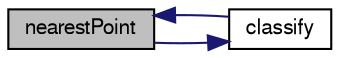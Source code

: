 digraph "nearestPoint"
{
  bgcolor="transparent";
  edge [fontname="FreeSans",fontsize="10",labelfontname="FreeSans",labelfontsize="10"];
  node [fontname="FreeSans",fontsize="10",shape=record];
  rankdir="LR";
  Node403 [label="nearestPoint",height=0.2,width=0.4,color="black", fillcolor="grey75", style="filled", fontcolor="black"];
  Node403 -> Node404 [color="midnightblue",fontsize="10",style="solid",fontname="FreeSans"];
  Node404 [label="classify",height=0.2,width=0.4,color="black",URL="$a27606.html#acf97b93c5c63b41f74e227c4bd3735a8",tooltip="Classify nearest point to p in triangle plane. "];
  Node404 -> Node403 [color="midnightblue",fontsize="10",style="solid",fontname="FreeSans"];
}

